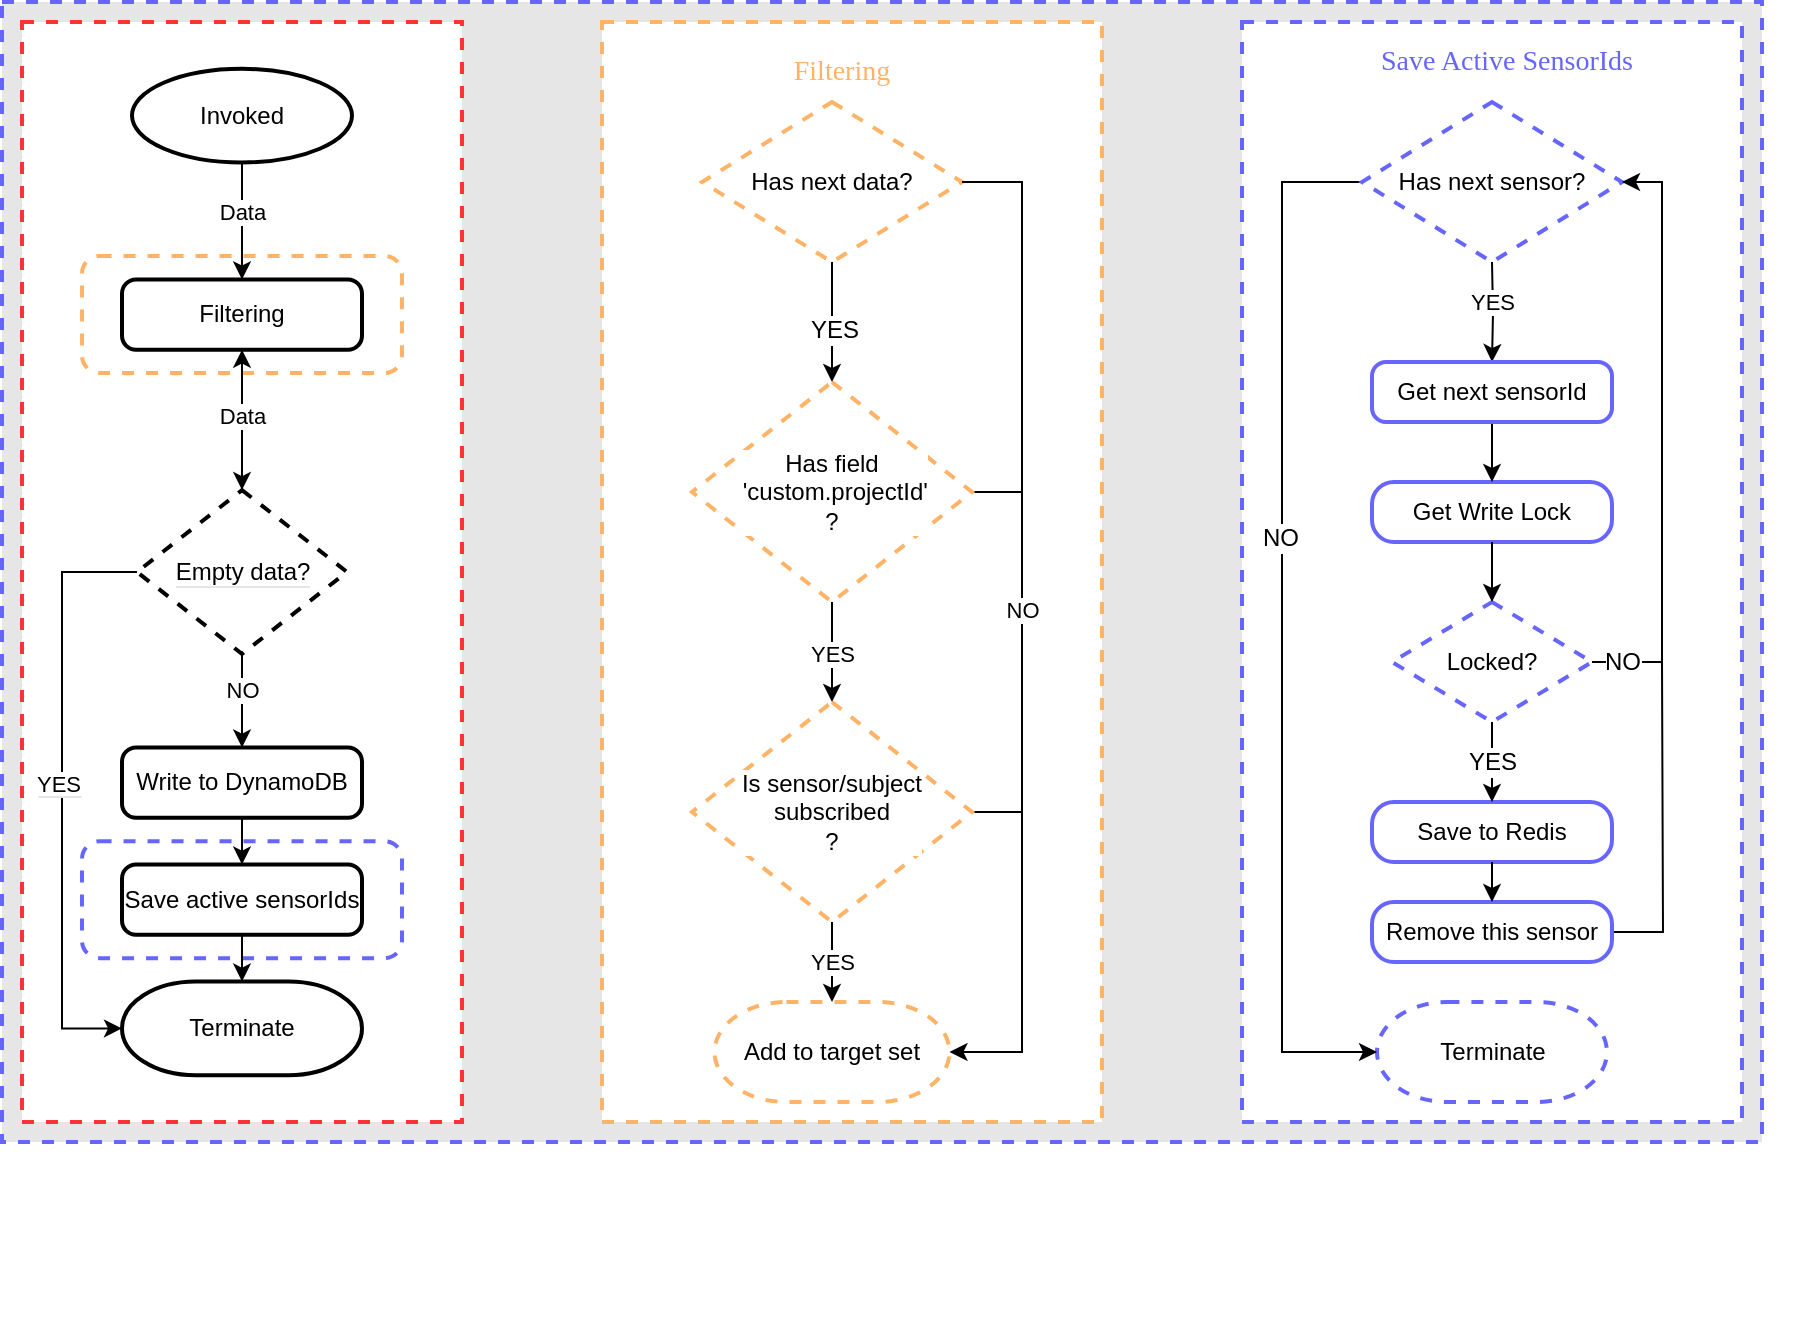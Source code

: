 <mxfile version="20.5.3" type="github"><diagram id="m2yf274t8tq8ouvesx9-" name="Page-1"><mxGraphModel dx="1426" dy="1963" grid="1" gridSize="10" guides="1" tooltips="1" connect="1" arrows="1" fold="1" page="1" pageScale="1" pageWidth="827" pageHeight="1169" math="0" shadow="0"><root><mxCell id="0"/><mxCell id="1" parent="0"/><mxCell id="zfzZaOAXR4KBhkY2sdG--199" value="" style="rounded=0;whiteSpace=wrap;html=1;dashed=1;labelBackgroundColor=#FFFFFF;strokeColor=#6666FF;strokeWidth=2;fontFamily=Helvetica;fontSize=12;fontColor=#6666FF;fillColor=#E6E6E6;gradientColor=none;" vertex="1" parent="1"><mxGeometry x="70" y="-90" width="880" height="570" as="geometry"/></mxCell><mxCell id="zfzZaOAXR4KBhkY2sdG--198" value="" style="group" vertex="1" connectable="0" parent="1"><mxGeometry x="80" y="-80" width="890" height="650" as="geometry"/></mxCell><mxCell id="zfzZaOAXR4KBhkY2sdG--197" value="" style="group" vertex="1" connectable="0" parent="zfzZaOAXR4KBhkY2sdG--198"><mxGeometry width="890" height="650" as="geometry"/></mxCell><mxCell id="zfzZaOAXR4KBhkY2sdG--44" value="" style="rounded=0;whiteSpace=wrap;html=1;dashed=1;labelBackgroundColor=#E6E6E6;strokeColor=#FF3333;strokeWidth=2;fillColor=#FFFFFF;gradientColor=none;align=center;container=0;" vertex="1" parent="zfzZaOAXR4KBhkY2sdG--197"><mxGeometry width="220" height="550" as="geometry"/></mxCell><mxCell id="zfzZaOAXR4KBhkY2sdG--39" value="" style="rounded=1;whiteSpace=wrap;html=1;dashed=1;labelBackgroundColor=#E6E6E6;strokeWidth=2;fillColor=#FFFFFF;gradientColor=none;strokeColor=#6666FF;align=center;container=0;" vertex="1" parent="zfzZaOAXR4KBhkY2sdG--197"><mxGeometry x="30" y="409.574" width="160" height="58.511" as="geometry"/></mxCell><mxCell id="zfzZaOAXR4KBhkY2sdG--38" value="" style="rounded=1;whiteSpace=wrap;html=1;dashed=1;labelBackgroundColor=#E6E6E6;strokeWidth=2;fillColor=#FFFFFF;gradientColor=none;strokeColor=#FFB366;align=center;container=0;" vertex="1" parent="zfzZaOAXR4KBhkY2sdG--197"><mxGeometry x="30" y="117.021" width="160" height="58.511" as="geometry"/></mxCell><mxCell id="zfzZaOAXR4KBhkY2sdG--1" value="Terminate" style="strokeWidth=2;html=1;shape=mxgraph.flowchart.terminator;whiteSpace=wrap;align=center;container=0;" vertex="1" parent="zfzZaOAXR4KBhkY2sdG--197"><mxGeometry x="50" y="479.787" width="120" height="46.809" as="geometry"/></mxCell><mxCell id="zfzZaOAXR4KBhkY2sdG--2" value="Invoked" style="strokeWidth=2;html=1;shape=mxgraph.flowchart.start_1;whiteSpace=wrap;align=center;container=0;" vertex="1" parent="zfzZaOAXR4KBhkY2sdG--197"><mxGeometry x="55" y="23.404" width="110" height="46.809" as="geometry"/></mxCell><mxCell id="zfzZaOAXR4KBhkY2sdG--3" value="Filtering" style="rounded=1;whiteSpace=wrap;html=1;absoluteArcSize=1;arcSize=14;strokeWidth=2;align=center;container=0;" vertex="1" parent="zfzZaOAXR4KBhkY2sdG--197"><mxGeometry x="50" y="128.723" width="120" height="35.106" as="geometry"/></mxCell><mxCell id="zfzZaOAXR4KBhkY2sdG--4" style="edgeStyle=orthogonalEdgeStyle;rounded=0;orthogonalLoop=1;jettySize=auto;html=1;entryX=0.5;entryY=0;entryDx=0;entryDy=0;align=center;" edge="1" parent="zfzZaOAXR4KBhkY2sdG--197" source="zfzZaOAXR4KBhkY2sdG--2" target="zfzZaOAXR4KBhkY2sdG--3"><mxGeometry relative="1" as="geometry"/></mxCell><mxCell id="zfzZaOAXR4KBhkY2sdG--5" value="Data" style="edgeLabel;html=1;align=center;verticalAlign=middle;resizable=0;points=[];labelBackgroundColor=#FFFFFF;container=0;" vertex="1" connectable="0" parent="zfzZaOAXR4KBhkY2sdG--4"><mxGeometry x="-0.143" y="3" relative="1" as="geometry"><mxPoint x="-3" as="offset"/></mxGeometry></mxCell><mxCell id="zfzZaOAXR4KBhkY2sdG--21" style="edgeStyle=orthogonalEdgeStyle;rounded=0;orthogonalLoop=1;jettySize=auto;html=1;entryX=0;entryY=0.5;entryDx=0;entryDy=0;entryPerimeter=0;exitX=0;exitY=0.5;exitDx=0;exitDy=0;exitPerimeter=0;align=center;" edge="1" parent="zfzZaOAXR4KBhkY2sdG--197" source="zfzZaOAXR4KBhkY2sdG--33" target="zfzZaOAXR4KBhkY2sdG--1"><mxGeometry relative="1" as="geometry"><mxPoint x="50" y="275" as="sourcePoint"/><Array as="points"><mxPoint x="20" y="275"/><mxPoint x="20" y="503.191"/></Array></mxGeometry></mxCell><mxCell id="zfzZaOAXR4KBhkY2sdG--23" value="&lt;span style=&quot;background-color: rgb(255, 255, 255);&quot;&gt;YES&lt;/span&gt;" style="edgeLabel;html=1;align=center;verticalAlign=middle;resizable=0;points=[];labelBackgroundColor=#E6E6E6;container=0;" vertex="1" connectable="0" parent="zfzZaOAXR4KBhkY2sdG--21"><mxGeometry x="-0.033" y="-2" relative="1" as="geometry"><mxPoint as="offset"/></mxGeometry></mxCell><mxCell id="zfzZaOAXR4KBhkY2sdG--37" style="edgeStyle=orthogonalEdgeStyle;rounded=0;orthogonalLoop=1;jettySize=auto;html=1;entryX=0.5;entryY=0;entryDx=0;entryDy=0;entryPerimeter=0;labelBackgroundColor=#E6E6E6;align=center;" edge="1" parent="zfzZaOAXR4KBhkY2sdG--197" source="zfzZaOAXR4KBhkY2sdG--17" target="zfzZaOAXR4KBhkY2sdG--1"><mxGeometry relative="1" as="geometry"/></mxCell><mxCell id="zfzZaOAXR4KBhkY2sdG--17" value="Save active sensorIds" style="rounded=1;whiteSpace=wrap;html=1;absoluteArcSize=1;arcSize=14;strokeWidth=2;align=center;container=0;" vertex="1" parent="zfzZaOAXR4KBhkY2sdG--197"><mxGeometry x="50" y="421.277" width="120" height="35.106" as="geometry"/></mxCell><mxCell id="zfzZaOAXR4KBhkY2sdG--36" style="edgeStyle=orthogonalEdgeStyle;rounded=0;orthogonalLoop=1;jettySize=auto;html=1;entryX=0.5;entryY=0;entryDx=0;entryDy=0;labelBackgroundColor=#E6E6E6;align=center;" edge="1" parent="zfzZaOAXR4KBhkY2sdG--197" source="zfzZaOAXR4KBhkY2sdG--27" target="zfzZaOAXR4KBhkY2sdG--17"><mxGeometry relative="1" as="geometry"/></mxCell><mxCell id="zfzZaOAXR4KBhkY2sdG--27" value="Write to DynamoDB" style="rounded=1;whiteSpace=wrap;html=1;absoluteArcSize=1;arcSize=14;strokeWidth=2;align=center;container=0;" vertex="1" parent="zfzZaOAXR4KBhkY2sdG--197"><mxGeometry x="50" y="362.766" width="120" height="35.106" as="geometry"/></mxCell><mxCell id="zfzZaOAXR4KBhkY2sdG--34" style="edgeStyle=orthogonalEdgeStyle;rounded=0;orthogonalLoop=1;jettySize=auto;html=1;entryX=0.5;entryY=0;entryDx=0;entryDy=0;labelBackgroundColor=#E6E6E6;align=center;" edge="1" parent="zfzZaOAXR4KBhkY2sdG--197" source="zfzZaOAXR4KBhkY2sdG--33" target="zfzZaOAXR4KBhkY2sdG--27"><mxGeometry relative="1" as="geometry"/></mxCell><mxCell id="zfzZaOAXR4KBhkY2sdG--35" value="NO" style="edgeLabel;html=1;align=center;verticalAlign=middle;resizable=0;points=[];labelBackgroundColor=#FFFFFF;container=0;" vertex="1" connectable="0" parent="zfzZaOAXR4KBhkY2sdG--34"><mxGeometry x="-0.236" relative="1" as="geometry"><mxPoint as="offset"/></mxGeometry></mxCell><mxCell id="zfzZaOAXR4KBhkY2sdG--117" value="" style="edgeStyle=orthogonalEdgeStyle;rounded=0;orthogonalLoop=1;jettySize=auto;html=1;labelBackgroundColor=#E6E6E6;align=center;" edge="1" parent="zfzZaOAXR4KBhkY2sdG--197" source="zfzZaOAXR4KBhkY2sdG--33" target="zfzZaOAXR4KBhkY2sdG--3"><mxGeometry relative="1" as="geometry"/></mxCell><mxCell id="zfzZaOAXR4KBhkY2sdG--33" value="&lt;span style=&quot;background-color: rgb(255, 255, 255);&quot;&gt;Empty data?&lt;/span&gt;" style="strokeWidth=2;html=1;shape=mxgraph.flowchart.decision;whiteSpace=wrap;rounded=0;dashed=1;labelBackgroundColor=#E6E6E6;fillColor=#FFFFFF;gradientColor=none;align=center;container=0;" vertex="1" parent="zfzZaOAXR4KBhkY2sdG--197"><mxGeometry x="57.5" y="234.043" width="105" height="81.915" as="geometry"/></mxCell><mxCell id="zfzZaOAXR4KBhkY2sdG--9" style="edgeStyle=orthogonalEdgeStyle;rounded=0;orthogonalLoop=1;jettySize=auto;html=1;entryX=0.5;entryY=0;entryDx=0;entryDy=0;entryPerimeter=0;align=center;" edge="1" parent="zfzZaOAXR4KBhkY2sdG--197" source="zfzZaOAXR4KBhkY2sdG--3" target="zfzZaOAXR4KBhkY2sdG--33"><mxGeometry relative="1" as="geometry"><mxPoint x="110" y="222.34" as="targetPoint"/></mxGeometry></mxCell><mxCell id="zfzZaOAXR4KBhkY2sdG--31" value="Data" style="edgeLabel;html=1;align=center;verticalAlign=middle;resizable=0;points=[];container=0;" vertex="1" connectable="0" parent="zfzZaOAXR4KBhkY2sdG--9"><mxGeometry x="0.28" y="2" relative="1" as="geometry"><mxPoint x="-2" y="-12" as="offset"/></mxGeometry></mxCell><mxCell id="zfzZaOAXR4KBhkY2sdG--195" value="" style="group" vertex="1" connectable="0" parent="zfzZaOAXR4KBhkY2sdG--198"><mxGeometry x="290" width="250" height="550" as="geometry"/></mxCell><mxCell id="zfzZaOAXR4KBhkY2sdG--48" value="" style="rounded=0;whiteSpace=wrap;html=1;dashed=1;labelBackgroundColor=#E6E6E6;strokeColor=#FFB366;strokeWidth=2;fillColor=#FFFFFF;gradientColor=none;align=center;container=0;" vertex="1" parent="zfzZaOAXR4KBhkY2sdG--195"><mxGeometry width="250" height="550" as="geometry"/></mxCell><mxCell id="zfzZaOAXR4KBhkY2sdG--135" style="rounded=0;orthogonalLoop=1;jettySize=auto;html=1;labelBackgroundColor=#E6E6E6;endArrow=none;endFill=0;jumpStyle=arc;align=center;" edge="1" parent="zfzZaOAXR4KBhkY2sdG--195" source="zfzZaOAXR4KBhkY2sdG--122"><mxGeometry relative="1" as="geometry"><mxPoint x="210" y="235" as="targetPoint"/></mxGeometry></mxCell><mxCell id="zfzZaOAXR4KBhkY2sdG--122" value="Has field&lt;br&gt;&amp;nbsp;'custom.projectId'&lt;br&gt;?" style="strokeWidth=2;html=1;shape=mxgraph.flowchart.decision;whiteSpace=wrap;rounded=1;dashed=1;labelBackgroundColor=#FFFFFF;strokeColor=#FFB366;fillColor=#FFFFFF;gradientColor=none;align=center;container=0;" vertex="1" parent="zfzZaOAXR4KBhkY2sdG--195"><mxGeometry x="45" y="180" width="140" height="110" as="geometry"/></mxCell><mxCell id="zfzZaOAXR4KBhkY2sdG--123" value="Add to target set" style="strokeWidth=2;html=1;shape=mxgraph.flowchart.terminator;whiteSpace=wrap;rounded=1;dashed=1;labelBackgroundColor=#FFFFFF;strokeColor=#FFB366;fillColor=#FFFFFF;gradientColor=none;align=center;container=0;" vertex="1" parent="zfzZaOAXR4KBhkY2sdG--195"><mxGeometry x="56.25" y="490" width="117.5" height="50" as="geometry"/></mxCell><mxCell id="zfzZaOAXR4KBhkY2sdG--129" style="edgeStyle=orthogonalEdgeStyle;rounded=0;orthogonalLoop=1;jettySize=auto;html=1;entryX=0.5;entryY=0;entryDx=0;entryDy=0;entryPerimeter=0;labelBackgroundColor=#E6E6E6;align=center;" edge="1" parent="zfzZaOAXR4KBhkY2sdG--195" source="zfzZaOAXR4KBhkY2sdG--124" target="zfzZaOAXR4KBhkY2sdG--123"><mxGeometry relative="1" as="geometry"/></mxCell><mxCell id="zfzZaOAXR4KBhkY2sdG--131" value="YES" style="edgeLabel;html=1;align=center;verticalAlign=middle;resizable=0;points=[];container=0;" vertex="1" connectable="0" parent="zfzZaOAXR4KBhkY2sdG--129"><mxGeometry x="-0.8" y="2" relative="1" as="geometry"><mxPoint x="-2" y="16" as="offset"/></mxGeometry></mxCell><mxCell id="zfzZaOAXR4KBhkY2sdG--140" style="jumpStyle=arc;orthogonalLoop=1;jettySize=auto;html=1;labelBackgroundColor=#E6E6E6;fontFamily=Comic Sans MS;fontSize=14;fontColor=#FFB366;endArrow=none;endFill=0;elbow=vertical;align=center;" edge="1" parent="zfzZaOAXR4KBhkY2sdG--195" source="zfzZaOAXR4KBhkY2sdG--124"><mxGeometry relative="1" as="geometry"><mxPoint x="210" y="395" as="targetPoint"/></mxGeometry></mxCell><mxCell id="zfzZaOAXR4KBhkY2sdG--124" value="Is sensor/subject&lt;br&gt;subscribed&lt;br&gt;?" style="strokeWidth=2;html=1;shape=mxgraph.flowchart.decision;whiteSpace=wrap;rounded=1;dashed=1;labelBackgroundColor=#FFFFFF;strokeColor=#FFB366;fillColor=#FFFFFF;gradientColor=none;align=center;container=0;" vertex="1" parent="zfzZaOAXR4KBhkY2sdG--195"><mxGeometry x="45" y="340" width="140" height="110" as="geometry"/></mxCell><mxCell id="zfzZaOAXR4KBhkY2sdG--127" style="edgeStyle=orthogonalEdgeStyle;rounded=0;orthogonalLoop=1;jettySize=auto;html=1;entryX=0.5;entryY=0;entryDx=0;entryDy=0;entryPerimeter=0;labelBackgroundColor=#E6E6E6;align=center;" edge="1" parent="zfzZaOAXR4KBhkY2sdG--195" source="zfzZaOAXR4KBhkY2sdG--122" target="zfzZaOAXR4KBhkY2sdG--124"><mxGeometry relative="1" as="geometry"/></mxCell><mxCell id="zfzZaOAXR4KBhkY2sdG--130" value="YES" style="edgeLabel;html=1;align=center;verticalAlign=middle;resizable=0;points=[];container=0;" vertex="1" connectable="0" parent="zfzZaOAXR4KBhkY2sdG--127"><mxGeometry x="0.2" y="-1" relative="1" as="geometry"><mxPoint x="1" y="-4" as="offset"/></mxGeometry></mxCell><mxCell id="zfzZaOAXR4KBhkY2sdG--136" value="&lt;font color=&quot;#ffb366&quot; style=&quot;font-size: 14px;&quot; face=&quot;Comic Sans MS&quot;&gt;Filtering&lt;/font&gt;" style="text;html=1;strokeColor=none;fillColor=none;align=center;verticalAlign=middle;whiteSpace=wrap;rounded=0;dashed=1;labelBackgroundColor=#FFFFFF;strokeWidth=2;container=0;" vertex="1" parent="zfzZaOAXR4KBhkY2sdG--195"><mxGeometry x="90" y="10" width="60" height="30" as="geometry"/></mxCell><mxCell id="zfzZaOAXR4KBhkY2sdG--190" style="edgeStyle=orthogonalEdgeStyle;rounded=0;jumpStyle=none;orthogonalLoop=1;jettySize=auto;html=1;entryX=0.5;entryY=0;entryDx=0;entryDy=0;entryPerimeter=0;labelBackgroundColor=#FFFFFF;strokeColor=#000000;fontFamily=Helvetica;fontSize=12;fontColor=#000000;startArrow=none;startFill=0;endArrow=classic;endFill=1;elbow=vertical;align=center;" edge="1" parent="zfzZaOAXR4KBhkY2sdG--195" source="zfzZaOAXR4KBhkY2sdG--141" target="zfzZaOAXR4KBhkY2sdG--122"><mxGeometry relative="1" as="geometry"/></mxCell><mxCell id="zfzZaOAXR4KBhkY2sdG--191" value="YES" style="edgeLabel;html=1;align=center;verticalAlign=middle;resizable=0;points=[];fontSize=12;fontFamily=Helvetica;fontColor=#000000;container=0;" vertex="1" connectable="0" parent="zfzZaOAXR4KBhkY2sdG--190"><mxGeometry x="0.139" y="1" relative="1" as="geometry"><mxPoint as="offset"/></mxGeometry></mxCell><mxCell id="zfzZaOAXR4KBhkY2sdG--141" value="&lt;font color=&quot;#000000&quot; style=&quot;font-size: 12px;&quot; face=&quot;Helvetica&quot;&gt;Has next data?&lt;/font&gt;" style="strokeWidth=2;html=1;shape=mxgraph.flowchart.decision;whiteSpace=wrap;rounded=1;dashed=1;labelBackgroundColor=#FFFFFF;strokeColor=#FFB366;fontFamily=Comic Sans MS;fontSize=14;fontColor=#FFB366;fillColor=#FFFFFF;gradientColor=none;align=center;container=0;" vertex="1" parent="zfzZaOAXR4KBhkY2sdG--195"><mxGeometry x="50" y="40" width="130" height="80" as="geometry"/></mxCell><mxCell id="zfzZaOAXR4KBhkY2sdG--133" style="edgeStyle=orthogonalEdgeStyle;rounded=0;orthogonalLoop=1;jettySize=auto;html=1;entryX=1;entryY=0.5;entryDx=0;entryDy=0;entryPerimeter=0;labelBackgroundColor=#E6E6E6;exitX=1;exitY=0.5;exitDx=0;exitDy=0;exitPerimeter=0;align=center;" edge="1" parent="zfzZaOAXR4KBhkY2sdG--195" source="zfzZaOAXR4KBhkY2sdG--141" target="zfzZaOAXR4KBhkY2sdG--123"><mxGeometry relative="1" as="geometry"><mxPoint x="180" y="100" as="sourcePoint"/><Array as="points"><mxPoint x="210" y="80"/><mxPoint x="210" y="515"/></Array></mxGeometry></mxCell><mxCell id="zfzZaOAXR4KBhkY2sdG--134" value="NO" style="edgeLabel;html=1;align=center;verticalAlign=middle;resizable=0;points=[];container=0;" vertex="1" connectable="0" parent="zfzZaOAXR4KBhkY2sdG--133"><mxGeometry x="-0.131" y="-4" relative="1" as="geometry"><mxPoint x="4" y="26" as="offset"/></mxGeometry></mxCell><mxCell id="zfzZaOAXR4KBhkY2sdG--196" value="" style="group" vertex="1" connectable="0" parent="zfzZaOAXR4KBhkY2sdG--198"><mxGeometry x="610" width="250" height="550" as="geometry"/></mxCell><mxCell id="zfzZaOAXR4KBhkY2sdG--72" value="" style="rounded=0;whiteSpace=wrap;html=1;dashed=1;labelBackgroundColor=#E6E6E6;strokeColor=#6666FF;strokeWidth=2;fillColor=#FFFFFF;gradientColor=none;align=center;container=0;" vertex="1" parent="zfzZaOAXR4KBhkY2sdG--196"><mxGeometry width="250" height="550" as="geometry"/></mxCell><mxCell id="zfzZaOAXR4KBhkY2sdG--116" value="Get Write Lock" style="rounded=1;whiteSpace=wrap;html=1;absoluteArcSize=1;arcSize=22;strokeWidth=2;strokeColor=#6666FF;align=center;container=0;" vertex="1" parent="zfzZaOAXR4KBhkY2sdG--196"><mxGeometry x="65" y="230" width="120" height="30" as="geometry"/></mxCell><mxCell id="zfzZaOAXR4KBhkY2sdG--120" style="edgeStyle=orthogonalEdgeStyle;rounded=0;orthogonalLoop=1;jettySize=auto;html=1;entryX=0.5;entryY=0;entryDx=0;entryDy=0;labelBackgroundColor=#E6E6E6;align=center;" edge="1" parent="zfzZaOAXR4KBhkY2sdG--196" source="zfzZaOAXR4KBhkY2sdG--118" target="zfzZaOAXR4KBhkY2sdG--116"><mxGeometry relative="1" as="geometry"/></mxCell><mxCell id="zfzZaOAXR4KBhkY2sdG--145" value="Save to Redis" style="rounded=1;whiteSpace=wrap;html=1;absoluteArcSize=1;arcSize=22;strokeWidth=2;strokeColor=#6666FF;align=center;container=0;" vertex="1" parent="zfzZaOAXR4KBhkY2sdG--196"><mxGeometry x="65" y="390" width="120" height="30" as="geometry"/></mxCell><mxCell id="zfzZaOAXR4KBhkY2sdG--149" value="YES" style="edgeStyle=none;jumpStyle=arc;orthogonalLoop=1;jettySize=auto;html=1;labelBackgroundColor=#FFFFFF;fontFamily=Helvetica;fontSize=12;fontColor=#000000;endArrow=classic;endFill=1;elbow=vertical;align=center;" edge="1" parent="zfzZaOAXR4KBhkY2sdG--196" source="zfzZaOAXR4KBhkY2sdG--146" target="zfzZaOAXR4KBhkY2sdG--145"><mxGeometry relative="1" as="geometry"/></mxCell><mxCell id="zfzZaOAXR4KBhkY2sdG--146" value="Locked?" style="strokeWidth=2;html=1;shape=mxgraph.flowchart.decision;whiteSpace=wrap;rounded=1;dashed=1;labelBackgroundColor=#FFFFFF;strokeColor=#6666FF;fontFamily=Helvetica;fontSize=12;fontColor=#000000;fillColor=#FFFFFF;gradientColor=none;align=center;container=0;" vertex="1" parent="zfzZaOAXR4KBhkY2sdG--196"><mxGeometry x="75" y="290" width="100" height="60" as="geometry"/></mxCell><mxCell id="zfzZaOAXR4KBhkY2sdG--147" style="edgeStyle=none;jumpStyle=arc;orthogonalLoop=1;jettySize=auto;html=1;entryX=0.5;entryY=0;entryDx=0;entryDy=0;entryPerimeter=0;labelBackgroundColor=#E6E6E6;fontFamily=Helvetica;fontSize=12;fontColor=#000000;endArrow=classic;endFill=1;elbow=vertical;align=center;" edge="1" parent="zfzZaOAXR4KBhkY2sdG--196" source="zfzZaOAXR4KBhkY2sdG--116" target="zfzZaOAXR4KBhkY2sdG--146"><mxGeometry relative="1" as="geometry"/></mxCell><mxCell id="zfzZaOAXR4KBhkY2sdG--150" value="Terminate" style="strokeWidth=2;html=1;shape=mxgraph.flowchart.terminator;whiteSpace=wrap;rounded=1;dashed=1;labelBackgroundColor=#FFFFFF;strokeColor=#6666FF;fontFamily=Helvetica;fontSize=12;fontColor=#000000;fillColor=#FFFFFF;gradientColor=none;align=center;container=0;" vertex="1" parent="zfzZaOAXR4KBhkY2sdG--196"><mxGeometry x="67.5" y="490" width="115" height="50" as="geometry"/></mxCell><mxCell id="zfzZaOAXR4KBhkY2sdG--188" style="edgeStyle=orthogonalEdgeStyle;rounded=0;jumpStyle=none;orthogonalLoop=1;jettySize=auto;html=1;labelBackgroundColor=#FFFFFF;fontFamily=Helvetica;fontSize=12;fontColor=#000000;startArrow=none;startFill=0;endArrow=none;endFill=0;elbow=vertical;align=center;" edge="1" parent="zfzZaOAXR4KBhkY2sdG--196" source="zfzZaOAXR4KBhkY2sdG--179"><mxGeometry relative="1" as="geometry"><mxPoint x="210" y="320" as="targetPoint"/></mxGeometry></mxCell><mxCell id="zfzZaOAXR4KBhkY2sdG--179" value="Remove this sensor" style="rounded=1;whiteSpace=wrap;html=1;absoluteArcSize=1;arcSize=22;strokeWidth=2;strokeColor=#6666FF;align=center;container=0;" vertex="1" parent="zfzZaOAXR4KBhkY2sdG--196"><mxGeometry x="65" y="440" width="120" height="30" as="geometry"/></mxCell><mxCell id="zfzZaOAXR4KBhkY2sdG--151" style="edgeStyle=none;jumpStyle=arc;orthogonalLoop=1;jettySize=auto;html=1;entryX=0.5;entryY=0;entryDx=0;entryDy=0;labelBackgroundColor=#FFFFFF;fontFamily=Helvetica;fontSize=12;fontColor=#000000;endArrow=classic;endFill=1;elbow=vertical;align=center;" edge="1" parent="zfzZaOAXR4KBhkY2sdG--196" source="zfzZaOAXR4KBhkY2sdG--145" target="zfzZaOAXR4KBhkY2sdG--179"><mxGeometry relative="1" as="geometry"/></mxCell><mxCell id="zfzZaOAXR4KBhkY2sdG--184" style="edgeStyle=orthogonalEdgeStyle;rounded=0;jumpStyle=none;orthogonalLoop=1;jettySize=auto;html=1;entryX=0;entryY=0.5;entryDx=0;entryDy=0;entryPerimeter=0;labelBackgroundColor=#FFFFFF;fontFamily=Helvetica;fontSize=12;fontColor=#000000;startArrow=none;startFill=0;endArrow=classic;endFill=1;elbow=vertical;align=center;" edge="1" parent="zfzZaOAXR4KBhkY2sdG--196" source="zfzZaOAXR4KBhkY2sdG--143" target="zfzZaOAXR4KBhkY2sdG--150"><mxGeometry relative="1" as="geometry"><Array as="points"><mxPoint x="20" y="80"/><mxPoint x="20" y="515"/></Array></mxGeometry></mxCell><mxCell id="zfzZaOAXR4KBhkY2sdG--186" value="NO" style="edgeLabel;html=1;align=center;verticalAlign=middle;resizable=0;points=[];fontSize=12;fontFamily=Helvetica;fontColor=#000000;container=0;" vertex="1" connectable="0" parent="zfzZaOAXR4KBhkY2sdG--184"><mxGeometry x="-0.166" y="-1" relative="1" as="geometry"><mxPoint as="offset"/></mxGeometry></mxCell><mxCell id="zfzZaOAXR4KBhkY2sdG--189" value="&lt;font color=&quot;#6666ff&quot; style=&quot;font-size: 14px;&quot; face=&quot;Comic Sans MS&quot;&gt;Save Active SensorIds&lt;/font&gt;" style="text;html=1;strokeColor=none;fillColor=none;align=center;verticalAlign=middle;whiteSpace=wrap;rounded=0;dashed=1;labelBackgroundColor=#FFFFFF;strokeWidth=2;container=0;" vertex="1" parent="zfzZaOAXR4KBhkY2sdG--196"><mxGeometry x="45" y="20" width="175" as="geometry"/></mxCell><mxCell id="zfzZaOAXR4KBhkY2sdG--119" style="edgeStyle=orthogonalEdgeStyle;rounded=0;orthogonalLoop=1;jettySize=auto;html=1;entryX=0.5;entryY=0;entryDx=0;entryDy=0;labelBackgroundColor=#E6E6E6;align=center;" edge="1" parent="zfzZaOAXR4KBhkY2sdG--196" target="zfzZaOAXR4KBhkY2sdG--118"><mxGeometry relative="1" as="geometry"><mxPoint x="125" y="120" as="sourcePoint"/></mxGeometry></mxCell><mxCell id="zfzZaOAXR4KBhkY2sdG--121" value="YES" style="edgeLabel;html=1;align=center;verticalAlign=middle;resizable=0;points=[];container=0;" vertex="1" connectable="0" parent="zfzZaOAXR4KBhkY2sdG--119"><mxGeometry x="-0.72" relative="1" as="geometry"><mxPoint y="13" as="offset"/></mxGeometry></mxCell><mxCell id="zfzZaOAXR4KBhkY2sdG--118" value="Get next sensorId" style="rounded=1;whiteSpace=wrap;html=1;absoluteArcSize=1;arcSize=14;strokeWidth=2;strokeColor=#6666FF;align=center;container=0;" vertex="1" parent="zfzZaOAXR4KBhkY2sdG--196"><mxGeometry x="65" y="170" width="120" height="30" as="geometry"/></mxCell><mxCell id="zfzZaOAXR4KBhkY2sdG--143" value="&lt;font color=&quot;#000000&quot; style=&quot;font-size: 12px;&quot; face=&quot;Helvetica&quot;&gt;Has next sensor?&lt;/font&gt;" style="strokeWidth=2;html=1;shape=mxgraph.flowchart.decision;whiteSpace=wrap;rounded=1;dashed=1;labelBackgroundColor=#FFFFFF;strokeColor=#6666FF;fontFamily=Comic Sans MS;fontSize=14;fontColor=#FFB366;fillColor=#FFFFFF;gradientColor=none;align=center;container=0;" vertex="1" parent="zfzZaOAXR4KBhkY2sdG--196"><mxGeometry x="60" y="40" width="130" height="80" as="geometry"/></mxCell><mxCell id="zfzZaOAXR4KBhkY2sdG--182" style="edgeStyle=orthogonalEdgeStyle;jumpStyle=none;orthogonalLoop=1;jettySize=auto;html=1;entryX=1;entryY=0.5;entryDx=0;entryDy=0;entryPerimeter=0;labelBackgroundColor=#FFFFFF;fontFamily=Helvetica;fontSize=12;fontColor=#000000;startArrow=none;startFill=0;endArrow=classic;endFill=1;elbow=vertical;rounded=0;align=center;" edge="1" parent="zfzZaOAXR4KBhkY2sdG--196" source="zfzZaOAXR4KBhkY2sdG--146" target="zfzZaOAXR4KBhkY2sdG--143"><mxGeometry relative="1" as="geometry"><Array as="points"><mxPoint x="210" y="320"/><mxPoint x="210" y="80"/></Array></mxGeometry></mxCell><mxCell id="zfzZaOAXR4KBhkY2sdG--183" value="NO" style="edgeLabel;html=1;align=center;verticalAlign=middle;resizable=0;points=[];fontSize=12;fontFamily=Helvetica;fontColor=#000000;container=0;" vertex="1" connectable="0" parent="zfzZaOAXR4KBhkY2sdG--182"><mxGeometry x="0.003" y="1" relative="1" as="geometry"><mxPoint x="-19" y="113" as="offset"/></mxGeometry></mxCell></root></mxGraphModel></diagram></mxfile>